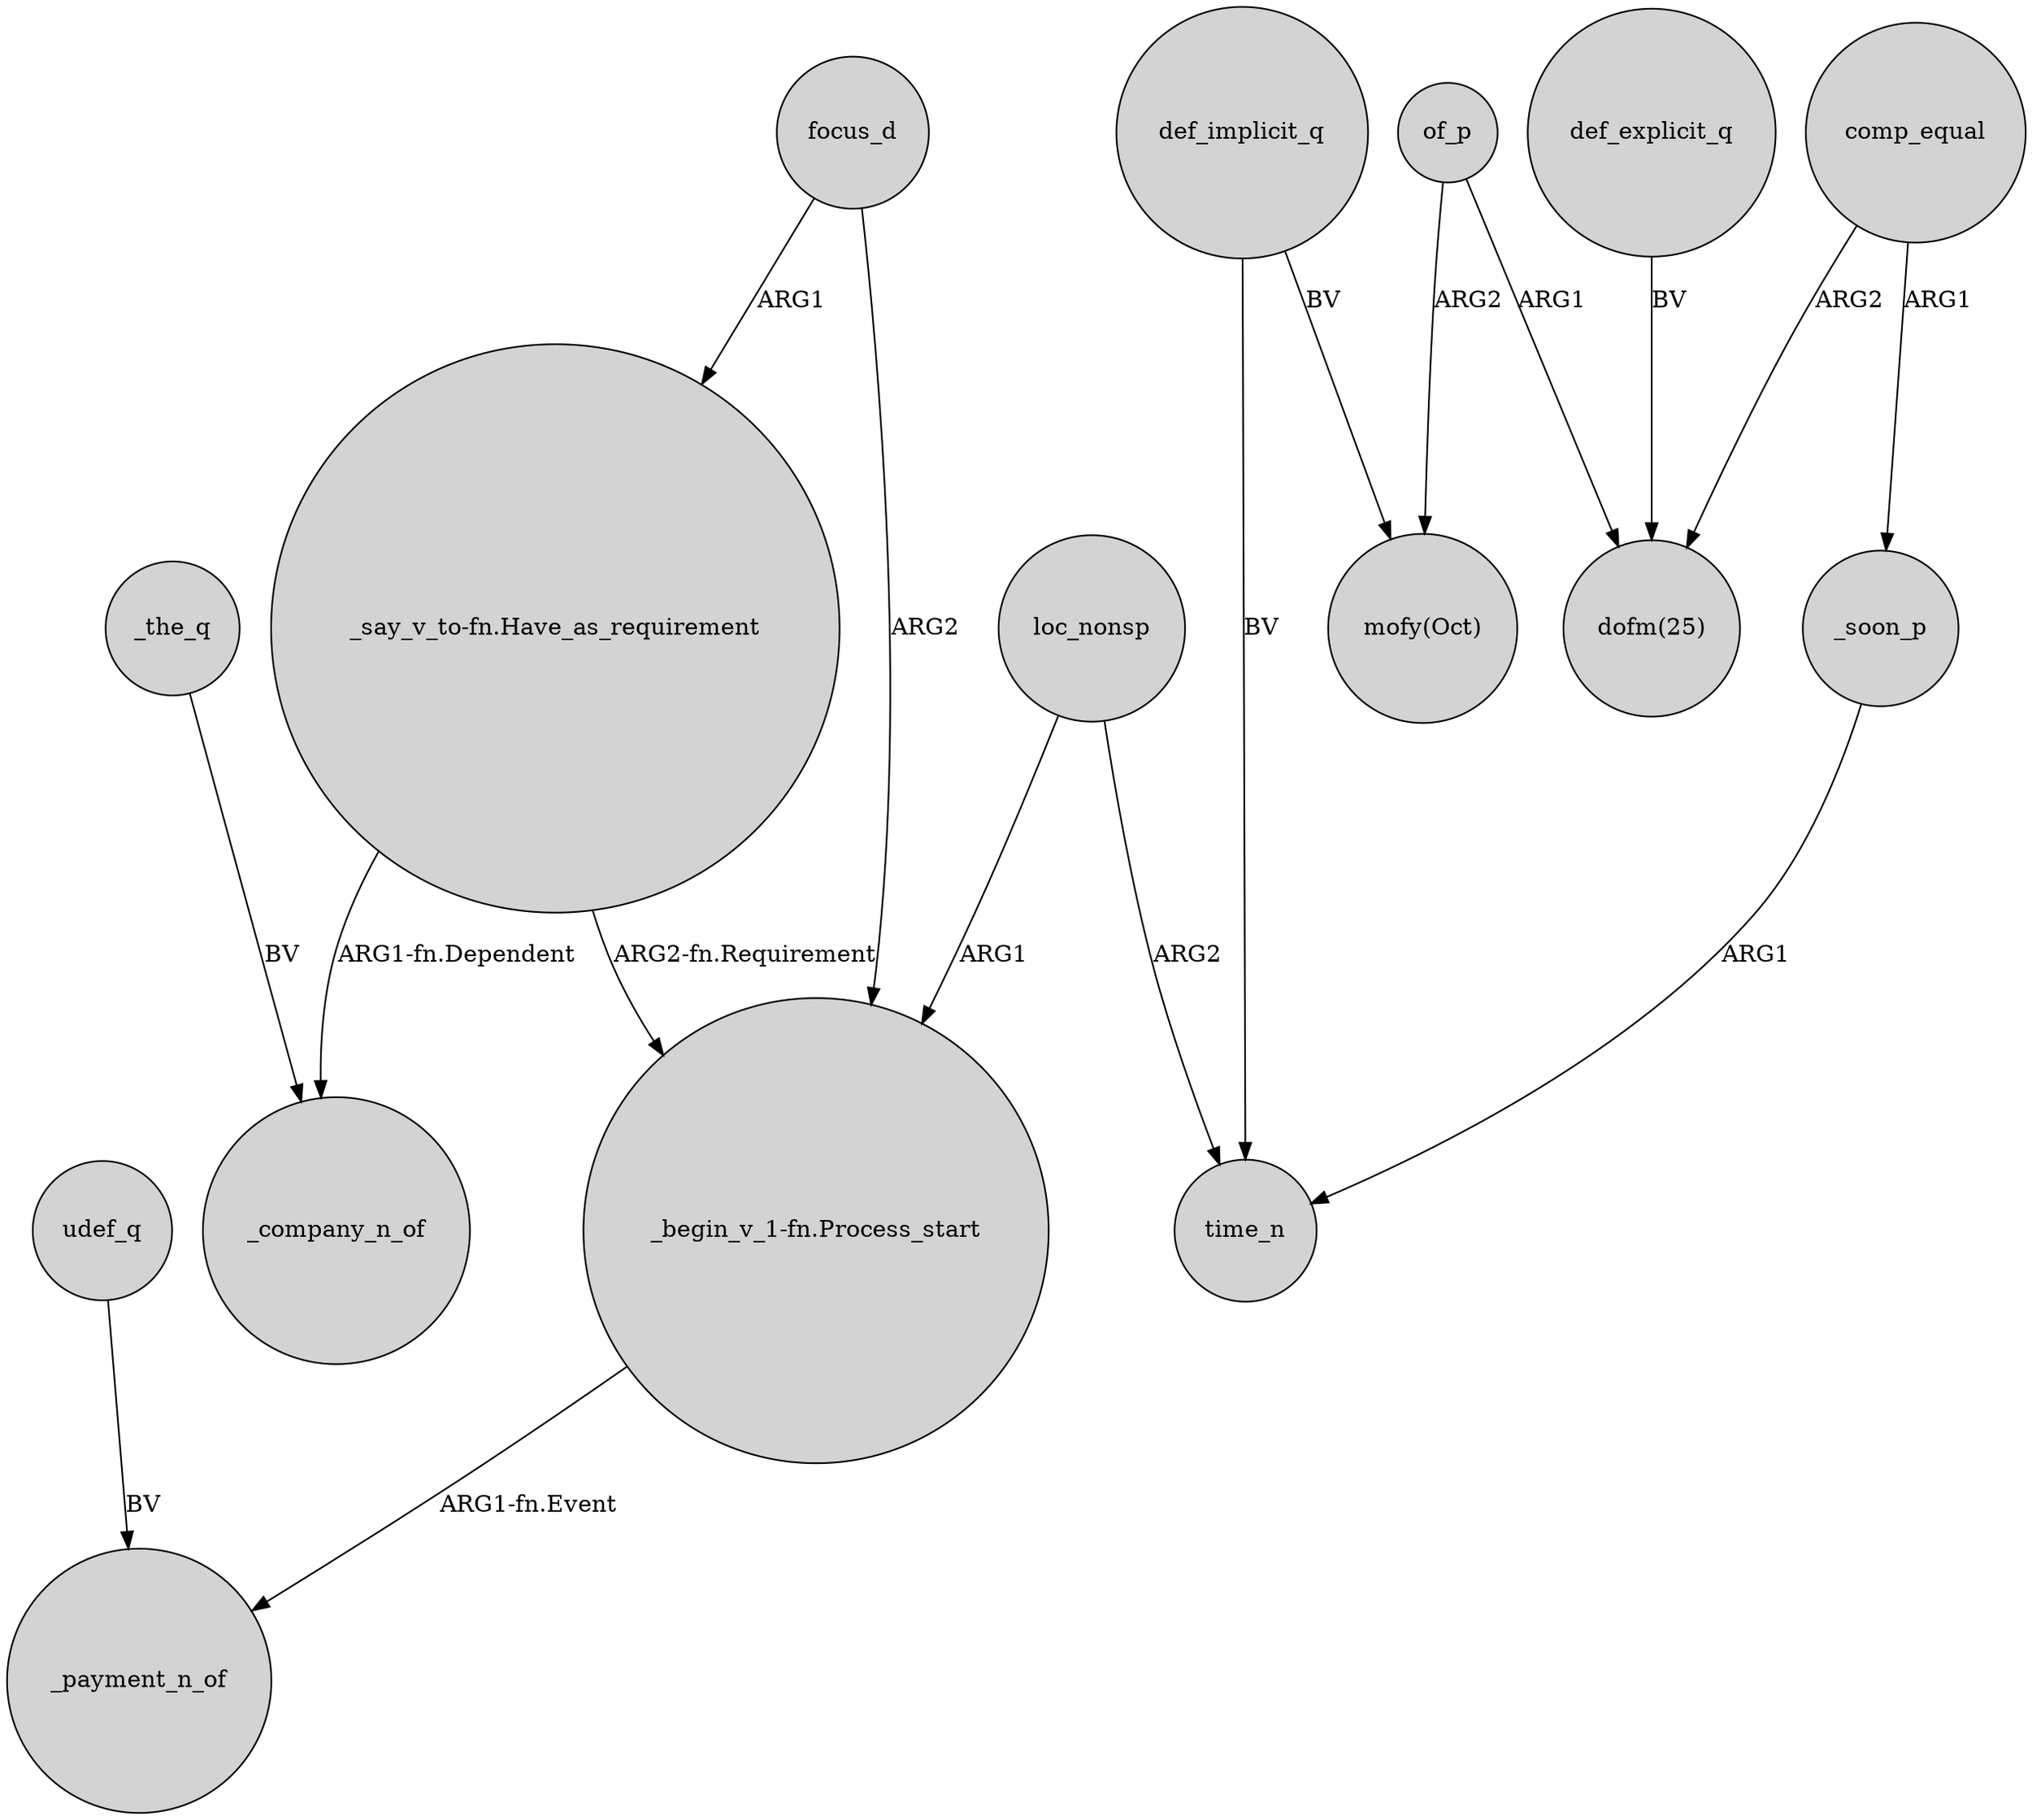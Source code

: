 digraph {
	node [shape=circle style=filled]
	"_begin_v_1-fn.Process_start" -> _payment_n_of [label="ARG1-fn.Event"]
	comp_equal -> _soon_p [label=ARG1]
	def_explicit_q -> "dofm(25)" [label=BV]
	udef_q -> _payment_n_of [label=BV]
	focus_d -> "_begin_v_1-fn.Process_start" [label=ARG2]
	loc_nonsp -> time_n [label=ARG2]
	def_implicit_q -> "mofy(Oct)" [label=BV]
	def_implicit_q -> time_n [label=BV]
	comp_equal -> "dofm(25)" [label=ARG2]
	loc_nonsp -> "_begin_v_1-fn.Process_start" [label=ARG1]
	"_say_v_to-fn.Have_as_requirement" -> _company_n_of [label="ARG1-fn.Dependent"]
	_the_q -> _company_n_of [label=BV]
	of_p -> "mofy(Oct)" [label=ARG2]
	of_p -> "dofm(25)" [label=ARG1]
	focus_d -> "_say_v_to-fn.Have_as_requirement" [label=ARG1]
	_soon_p -> time_n [label=ARG1]
	"_say_v_to-fn.Have_as_requirement" -> "_begin_v_1-fn.Process_start" [label="ARG2-fn.Requirement"]
}
